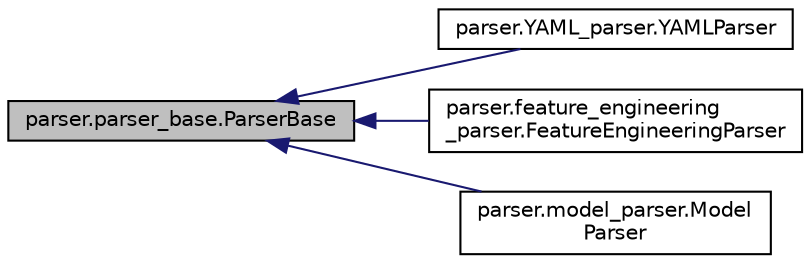 digraph "parser.parser_base.ParserBase"
{
 // LATEX_PDF_SIZE
  edge [fontname="Helvetica",fontsize="10",labelfontname="Helvetica",labelfontsize="10"];
  node [fontname="Helvetica",fontsize="10",shape=record];
  rankdir="LR";
  Node1 [label="parser.parser_base.ParserBase",height=0.2,width=0.4,color="black", fillcolor="grey75", style="filled", fontcolor="black",tooltip=" "];
  Node1 -> Node2 [dir="back",color="midnightblue",fontsize="10",style="solid",fontname="Helvetica"];
  Node2 [label="parser.YAML_parser.YAMLParser",height=0.2,width=0.4,color="black", fillcolor="white", style="filled",URL="$classparser_1_1YAML__parser_1_1YAMLParser.html",tooltip=" "];
  Node1 -> Node3 [dir="back",color="midnightblue",fontsize="10",style="solid",fontname="Helvetica"];
  Node3 [label="parser.feature_engineering\l_parser.FeatureEngineeringParser",height=0.2,width=0.4,color="black", fillcolor="white", style="filled",URL="$classparser_1_1feature__engineering__parser_1_1FeatureEngineeringParser.html",tooltip=" "];
  Node1 -> Node4 [dir="back",color="midnightblue",fontsize="10",style="solid",fontname="Helvetica"];
  Node4 [label="parser.model_parser.Model\lParser",height=0.2,width=0.4,color="black", fillcolor="white", style="filled",URL="$classparser_1_1model__parser_1_1ModelParser.html",tooltip=" "];
}
